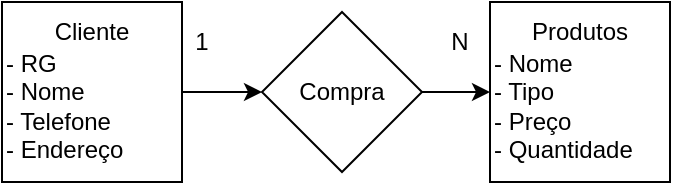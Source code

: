 <mxfile version="21.7.5" type="github">
  <diagram name="Página-1" id="vqIrUY_rwokZF_1zu7V1">
    <mxGraphModel dx="880" dy="438" grid="1" gridSize="10" guides="1" tooltips="1" connect="1" arrows="1" fold="1" page="1" pageScale="1" pageWidth="827" pageHeight="1169" math="0" shadow="0">
      <root>
        <mxCell id="0" />
        <mxCell id="1" parent="0" />
        <mxCell id="-bEHwGGBQ361ID0Da9Ga-4" style="edgeStyle=orthogonalEdgeStyle;rounded=0;orthogonalLoop=1;jettySize=auto;html=1;" edge="1" parent="1" source="-bEHwGGBQ361ID0Da9Ga-1">
          <mxGeometry relative="1" as="geometry">
            <mxPoint x="220" y="105" as="targetPoint" />
          </mxGeometry>
        </mxCell>
        <mxCell id="-bEHwGGBQ361ID0Da9Ga-1" value="&lt;br&gt;- RG&lt;br&gt;- Nome&lt;br&gt;- Telefone&lt;br&gt;- Endereço" style="whiteSpace=wrap;html=1;aspect=fixed;align=left;" vertex="1" parent="1">
          <mxGeometry x="90" y="60" width="90" height="90" as="geometry" />
        </mxCell>
        <mxCell id="-bEHwGGBQ361ID0Da9Ga-3" value="Cliente" style="text;html=1;strokeColor=none;fillColor=none;align=center;verticalAlign=middle;whiteSpace=wrap;rounded=0;" vertex="1" parent="1">
          <mxGeometry x="105" y="60" width="60" height="30" as="geometry" />
        </mxCell>
        <mxCell id="-bEHwGGBQ361ID0Da9Ga-8" style="edgeStyle=orthogonalEdgeStyle;rounded=0;orthogonalLoop=1;jettySize=auto;html=1;" edge="1" parent="1" source="-bEHwGGBQ361ID0Da9Ga-7" target="-bEHwGGBQ361ID0Da9Ga-9">
          <mxGeometry relative="1" as="geometry">
            <mxPoint x="340" y="105" as="targetPoint" />
          </mxGeometry>
        </mxCell>
        <mxCell id="-bEHwGGBQ361ID0Da9Ga-7" value="Compra" style="rhombus;whiteSpace=wrap;html=1;" vertex="1" parent="1">
          <mxGeometry x="220" y="65" width="80" height="80" as="geometry" />
        </mxCell>
        <mxCell id="-bEHwGGBQ361ID0Da9Ga-9" value="&lt;br&gt;- Nome&lt;br&gt;- Tipo&lt;br&gt;- Preço&lt;br&gt;- Quantidade" style="whiteSpace=wrap;html=1;aspect=fixed;align=left;" vertex="1" parent="1">
          <mxGeometry x="334" y="60" width="90" height="90" as="geometry" />
        </mxCell>
        <mxCell id="-bEHwGGBQ361ID0Da9Ga-10" value="Produtos" style="text;html=1;strokeColor=none;fillColor=none;align=center;verticalAlign=middle;whiteSpace=wrap;rounded=0;" vertex="1" parent="1">
          <mxGeometry x="349" y="60" width="60" height="30" as="geometry" />
        </mxCell>
        <mxCell id="-bEHwGGBQ361ID0Da9Ga-11" value="N" style="text;html=1;strokeColor=none;fillColor=none;align=center;verticalAlign=middle;whiteSpace=wrap;rounded=0;" vertex="1" parent="1">
          <mxGeometry x="289" y="65" width="60" height="30" as="geometry" />
        </mxCell>
        <mxCell id="-bEHwGGBQ361ID0Da9Ga-12" value="1" style="text;html=1;strokeColor=none;fillColor=none;align=center;verticalAlign=middle;whiteSpace=wrap;rounded=0;" vertex="1" parent="1">
          <mxGeometry x="160" y="65" width="60" height="30" as="geometry" />
        </mxCell>
      </root>
    </mxGraphModel>
  </diagram>
</mxfile>

